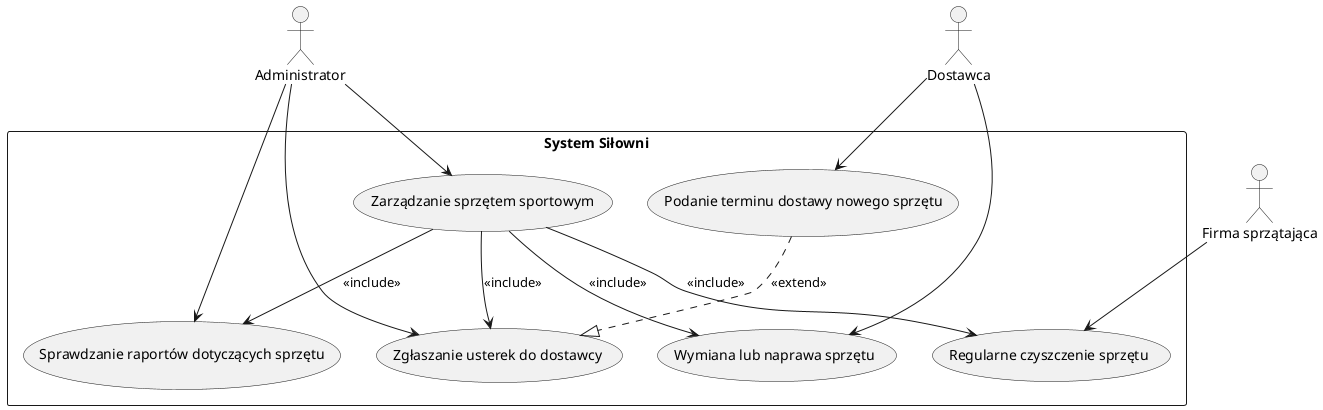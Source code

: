 @startuml
actor Administrator
actor Dostawca
actor "Firma sprzątająca" as Sprzatajaca

rectangle "System Siłowni" {

    usecase "Zarządzanie sprzętem sportowym" as UC6
    usecase "Sprawdzanie raportów dotyczących sprzętu" as UC6a
    usecase "Zgłaszanie usterek do dostawcy" as UC6b
    usecase "Wymiana lub naprawa sprzętu" as UC6c
    usecase "Regularne czyszczenie sprzętu" as UC6d
    usecase "Podanie terminu dostawy nowego sprzętu" as UC6e

    ' Połączenia <<include>> (obowiązkowe kroki)
    UC6 --> UC6a : <<include>>
    UC6 --> UC6b : <<include>>
    UC6 --> UC6c : <<include>>
    UC6 --> UC6d : <<include>>

    ' Połączenia <<extend>> (opcjonalne kroki)
    UC6e ..|> UC6b : <<extend>>

    ' Połączenia aktorów z przypadkami
    Administrator --> UC6
    Administrator --> UC6a
    Administrator --> UC6b
    Dostawca --> UC6c
    Dostawca --> UC6e
    Sprzatajaca --> UC6d
}
@enduml
